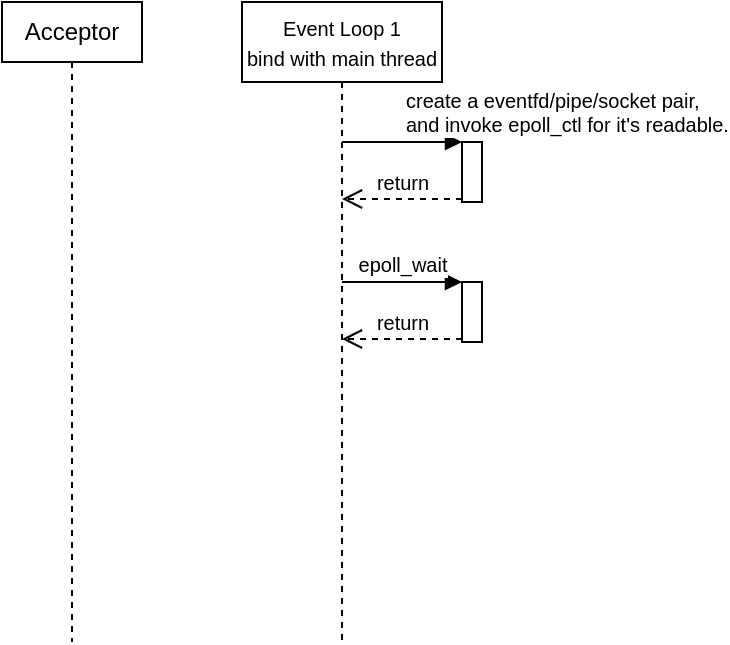 <mxfile version="17.2.4" type="github">
  <diagram id="8s4QYpiPi4UWaAkvlVJo" name="Page-1">
    <mxGraphModel dx="1185" dy="635" grid="1" gridSize="10" guides="1" tooltips="1" connect="1" arrows="1" fold="1" page="1" pageScale="1" pageWidth="850" pageHeight="1100" math="0" shadow="0">
      <root>
        <mxCell id="0" />
        <mxCell id="1" parent="0" />
        <mxCell id="Oyf2wEZ1zQuML1rLrcPN-1" value="Acceptor" style="shape=umlLifeline;perimeter=lifelinePerimeter;whiteSpace=wrap;html=1;container=1;collapsible=0;recursiveResize=0;outlineConnect=0;size=30;" vertex="1" parent="1">
          <mxGeometry x="110" y="80" width="70" height="320" as="geometry" />
        </mxCell>
        <mxCell id="Oyf2wEZ1zQuML1rLrcPN-2" value="&lt;font style=&quot;font-size: 10px&quot;&gt;Event Loop 1&lt;br&gt;bind with main thread&lt;/font&gt;" style="shape=umlLifeline;perimeter=lifelinePerimeter;whiteSpace=wrap;html=1;container=1;collapsible=0;recursiveResize=0;outlineConnect=0;size=40;" vertex="1" parent="1">
          <mxGeometry x="230" y="80" width="100" height="320" as="geometry" />
        </mxCell>
        <mxCell id="Oyf2wEZ1zQuML1rLrcPN-6" value="" style="html=1;points=[];perimeter=orthogonalPerimeter;fontSize=10;" vertex="1" parent="1">
          <mxGeometry x="340" y="150" width="10" height="30" as="geometry" />
        </mxCell>
        <mxCell id="Oyf2wEZ1zQuML1rLrcPN-7" value="create a eventfd/pipe/socket pair,&lt;br&gt;and invoke epoll_ctl for it&#39;s readable." style="html=1;verticalAlign=bottom;endArrow=block;entryX=0;entryY=0;rounded=0;fontSize=10;align=left;" edge="1" target="Oyf2wEZ1zQuML1rLrcPN-6" parent="1">
          <mxGeometry relative="1" as="geometry">
            <mxPoint x="280" y="150" as="sourcePoint" />
          </mxGeometry>
        </mxCell>
        <mxCell id="Oyf2wEZ1zQuML1rLrcPN-8" value="return" style="html=1;verticalAlign=bottom;endArrow=open;dashed=1;endSize=8;exitX=0;exitY=0.95;rounded=0;fontSize=10;" edge="1" source="Oyf2wEZ1zQuML1rLrcPN-6" parent="1" target="Oyf2wEZ1zQuML1rLrcPN-2">
          <mxGeometry relative="1" as="geometry">
            <mxPoint x="280" y="226" as="targetPoint" />
          </mxGeometry>
        </mxCell>
        <mxCell id="Oyf2wEZ1zQuML1rLrcPN-9" value="" style="html=1;points=[];perimeter=orthogonalPerimeter;fontSize=10;" vertex="1" parent="1">
          <mxGeometry x="340" y="220" width="10" height="30" as="geometry" />
        </mxCell>
        <mxCell id="Oyf2wEZ1zQuML1rLrcPN-10" value="epoll_wait" style="html=1;verticalAlign=bottom;endArrow=block;entryX=0;entryY=0;rounded=0;fontSize=10;" edge="1" target="Oyf2wEZ1zQuML1rLrcPN-9" parent="1">
          <mxGeometry relative="1" as="geometry">
            <mxPoint x="280" y="220" as="sourcePoint" />
          </mxGeometry>
        </mxCell>
        <mxCell id="Oyf2wEZ1zQuML1rLrcPN-11" value="return" style="html=1;verticalAlign=bottom;endArrow=open;dashed=1;endSize=8;exitX=0;exitY=0.95;rounded=0;fontSize=10;" edge="1" source="Oyf2wEZ1zQuML1rLrcPN-9" parent="1" target="Oyf2wEZ1zQuML1rLrcPN-2">
          <mxGeometry relative="1" as="geometry">
            <mxPoint x="280" y="296" as="targetPoint" />
          </mxGeometry>
        </mxCell>
      </root>
    </mxGraphModel>
  </diagram>
</mxfile>
